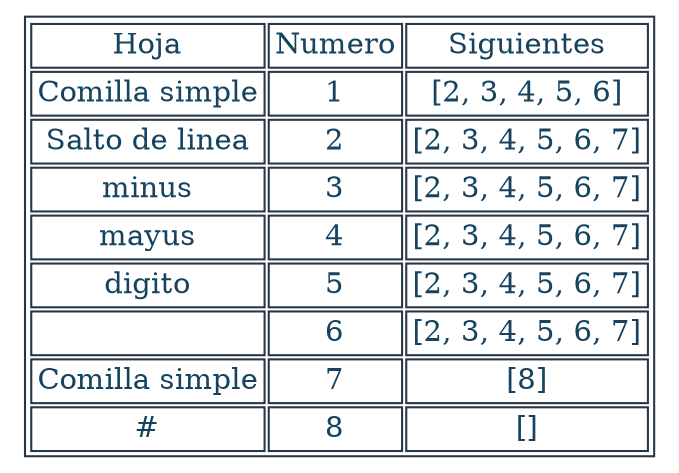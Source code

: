 digraph T {
aHtmlTable [
   shape=plaintext
   color="#283747" fontcolor="#154360" label=<

   <table border='1' cellborder='1'>
   <tr>
      <td>Hoja</td>
      <td>Numero</td>
      <td>Siguientes</td>
   </tr>	<tr><td>Comilla simple</td><td>1</td><td>[2, 3, 4, 5, 6]</td></tr>
	<tr><td>Salto de linea</td><td>2</td><td>[2, 3, 4, 5, 6, 7]</td></tr>
	<tr><td>minus</td><td>3</td><td>[2, 3, 4, 5, 6, 7]</td></tr>
	<tr><td>mayus</td><td>4</td><td>[2, 3, 4, 5, 6, 7]</td></tr>
	<tr><td>digito</td><td>5</td><td>[2, 3, 4, 5, 6, 7]</td></tr>
	<tr><td> </td><td>6</td><td>[2, 3, 4, 5, 6, 7]</td></tr>
	<tr><td>Comilla simple</td><td>7</td><td>[8]</td></tr>
	<tr><td>#</td><td>8</td><td>[]</td></tr>
</table>

   >]; 

}